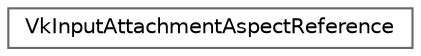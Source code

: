 digraph "类继承关系图"
{
 // LATEX_PDF_SIZE
  bgcolor="transparent";
  edge [fontname=Helvetica,fontsize=10,labelfontname=Helvetica,labelfontsize=10];
  node [fontname=Helvetica,fontsize=10,shape=box,height=0.2,width=0.4];
  rankdir="LR";
  Node0 [id="Node000000",label="VkInputAttachmentAspectReference",height=0.2,width=0.4,color="grey40", fillcolor="white", style="filled",URL="$struct_vk_input_attachment_aspect_reference.html",tooltip=" "];
}
